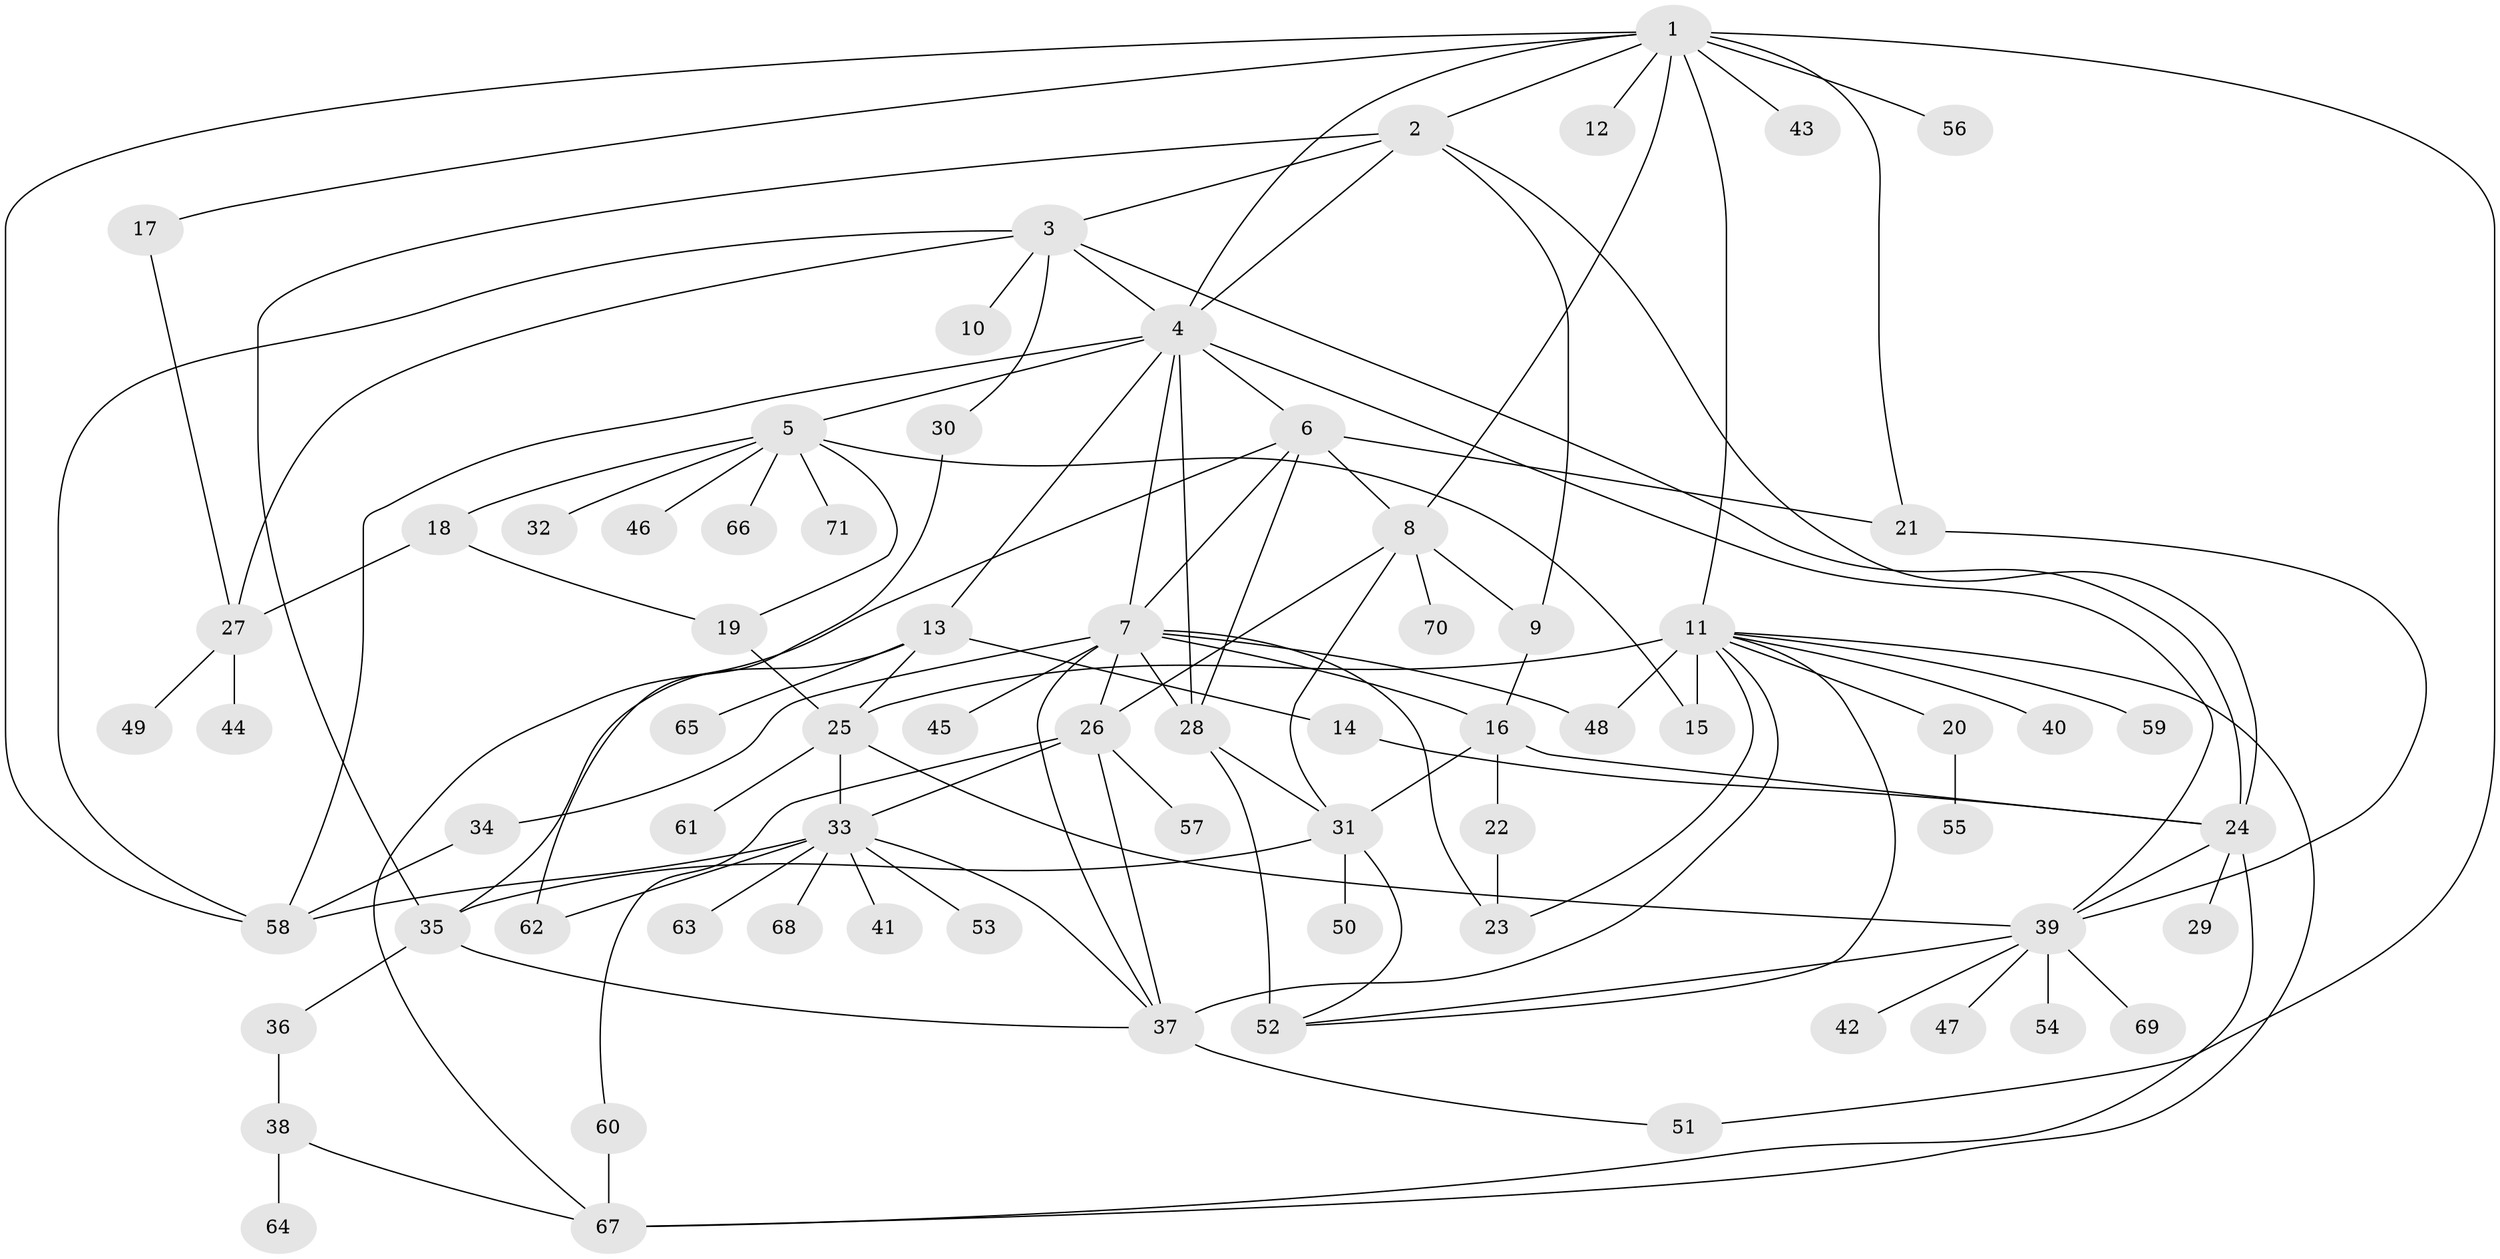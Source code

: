 // original degree distribution, {13: 0.007042253521126761, 5: 0.028169014084507043, 8: 0.02112676056338028, 12: 0.007042253521126761, 9: 0.014084507042253521, 10: 0.028169014084507043, 2: 0.22535211267605634, 4: 0.035211267605633804, 1: 0.49295774647887325, 23: 0.007042253521126761, 3: 0.08450704225352113, 6: 0.02112676056338028, 11: 0.014084507042253521, 7: 0.014084507042253521}
// Generated by graph-tools (version 1.1) at 2025/50/03/04/25 22:50:13]
// undirected, 71 vertices, 117 edges
graph export_dot {
  node [color=gray90,style=filled];
  1;
  2;
  3;
  4;
  5;
  6;
  7;
  8;
  9;
  10;
  11;
  12;
  13;
  14;
  15;
  16;
  17;
  18;
  19;
  20;
  21;
  22;
  23;
  24;
  25;
  26;
  27;
  28;
  29;
  30;
  31;
  32;
  33;
  34;
  35;
  36;
  37;
  38;
  39;
  40;
  41;
  42;
  43;
  44;
  45;
  46;
  47;
  48;
  49;
  50;
  51;
  52;
  53;
  54;
  55;
  56;
  57;
  58;
  59;
  60;
  61;
  62;
  63;
  64;
  65;
  66;
  67;
  68;
  69;
  70;
  71;
  1 -- 2 [weight=1.0];
  1 -- 4 [weight=1.0];
  1 -- 8 [weight=1.0];
  1 -- 11 [weight=1.0];
  1 -- 12 [weight=1.0];
  1 -- 17 [weight=1.0];
  1 -- 21 [weight=1.0];
  1 -- 43 [weight=1.0];
  1 -- 51 [weight=1.0];
  1 -- 56 [weight=1.0];
  1 -- 58 [weight=1.0];
  2 -- 3 [weight=1.0];
  2 -- 4 [weight=1.0];
  2 -- 9 [weight=1.0];
  2 -- 24 [weight=1.0];
  2 -- 35 [weight=1.0];
  3 -- 4 [weight=1.0];
  3 -- 10 [weight=1.0];
  3 -- 24 [weight=1.0];
  3 -- 27 [weight=1.0];
  3 -- 30 [weight=1.0];
  3 -- 58 [weight=1.0];
  4 -- 5 [weight=1.0];
  4 -- 6 [weight=1.0];
  4 -- 7 [weight=1.0];
  4 -- 13 [weight=1.0];
  4 -- 28 [weight=1.0];
  4 -- 39 [weight=1.0];
  4 -- 58 [weight=1.0];
  5 -- 15 [weight=1.0];
  5 -- 18 [weight=1.0];
  5 -- 19 [weight=1.0];
  5 -- 32 [weight=1.0];
  5 -- 46 [weight=1.0];
  5 -- 66 [weight=1.0];
  5 -- 71 [weight=1.0];
  6 -- 7 [weight=1.0];
  6 -- 8 [weight=1.0];
  6 -- 21 [weight=1.0];
  6 -- 28 [weight=1.0];
  6 -- 67 [weight=1.0];
  7 -- 16 [weight=1.0];
  7 -- 23 [weight=3.0];
  7 -- 26 [weight=1.0];
  7 -- 28 [weight=1.0];
  7 -- 34 [weight=1.0];
  7 -- 37 [weight=1.0];
  7 -- 45 [weight=1.0];
  7 -- 48 [weight=2.0];
  8 -- 9 [weight=1.0];
  8 -- 26 [weight=1.0];
  8 -- 31 [weight=1.0];
  8 -- 70 [weight=1.0];
  9 -- 16 [weight=1.0];
  11 -- 15 [weight=11.0];
  11 -- 20 [weight=1.0];
  11 -- 23 [weight=1.0];
  11 -- 25 [weight=1.0];
  11 -- 37 [weight=2.0];
  11 -- 40 [weight=1.0];
  11 -- 48 [weight=1.0];
  11 -- 52 [weight=1.0];
  11 -- 59 [weight=1.0];
  11 -- 67 [weight=1.0];
  13 -- 14 [weight=1.0];
  13 -- 25 [weight=1.0];
  13 -- 35 [weight=1.0];
  13 -- 65 [weight=1.0];
  14 -- 24 [weight=1.0];
  16 -- 22 [weight=4.0];
  16 -- 24 [weight=1.0];
  16 -- 31 [weight=1.0];
  17 -- 27 [weight=1.0];
  18 -- 19 [weight=1.0];
  18 -- 27 [weight=1.0];
  19 -- 25 [weight=1.0];
  20 -- 55 [weight=1.0];
  21 -- 39 [weight=1.0];
  22 -- 23 [weight=1.0];
  24 -- 29 [weight=3.0];
  24 -- 39 [weight=1.0];
  24 -- 67 [weight=1.0];
  25 -- 33 [weight=1.0];
  25 -- 39 [weight=1.0];
  25 -- 61 [weight=1.0];
  26 -- 33 [weight=1.0];
  26 -- 37 [weight=1.0];
  26 -- 57 [weight=4.0];
  26 -- 60 [weight=1.0];
  27 -- 44 [weight=1.0];
  27 -- 49 [weight=1.0];
  28 -- 31 [weight=1.0];
  28 -- 52 [weight=4.0];
  30 -- 62 [weight=1.0];
  31 -- 35 [weight=1.0];
  31 -- 50 [weight=1.0];
  31 -- 52 [weight=1.0];
  33 -- 37 [weight=1.0];
  33 -- 41 [weight=1.0];
  33 -- 53 [weight=1.0];
  33 -- 58 [weight=1.0];
  33 -- 62 [weight=1.0];
  33 -- 63 [weight=1.0];
  33 -- 68 [weight=1.0];
  34 -- 58 [weight=1.0];
  35 -- 36 [weight=1.0];
  35 -- 37 [weight=1.0];
  36 -- 38 [weight=1.0];
  37 -- 51 [weight=1.0];
  38 -- 64 [weight=2.0];
  38 -- 67 [weight=1.0];
  39 -- 42 [weight=1.0];
  39 -- 47 [weight=1.0];
  39 -- 52 [weight=1.0];
  39 -- 54 [weight=1.0];
  39 -- 69 [weight=1.0];
  60 -- 67 [weight=3.0];
}
